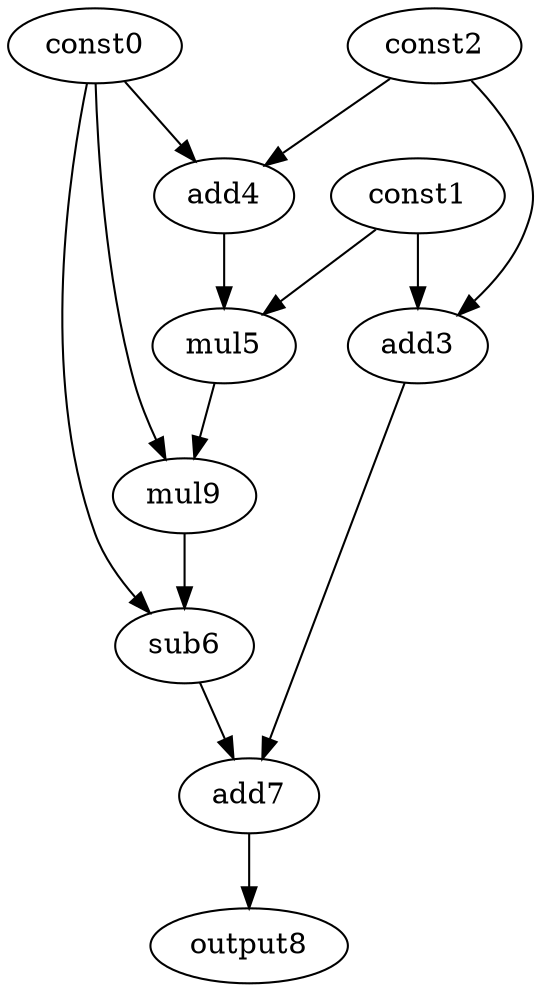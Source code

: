 digraph G { 
const0[opcode=const]; 
const1[opcode=const]; 
const2[opcode=const]; 
add3[opcode=add]; 
add4[opcode=add]; 
mul5[opcode=mul]; 
sub6[opcode=sub]; 
add7[opcode=add]; 
output8[opcode=output]; 
mul9[opcode=mul]; 
const1->add3[operand=0];
const2->add3[operand=1];
const0->add4[operand=0];
const2->add4[operand=1];
const1->mul5[operand=0];
add4->mul5[operand=1];
const0->mul9[operand=0];
mul5->mul9[operand=1];
const0->sub6[operand=0];
mul9->sub6[operand=1];
add3->add7[operand=0];
sub6->add7[operand=1];
add7->output8[operand=0];
}
